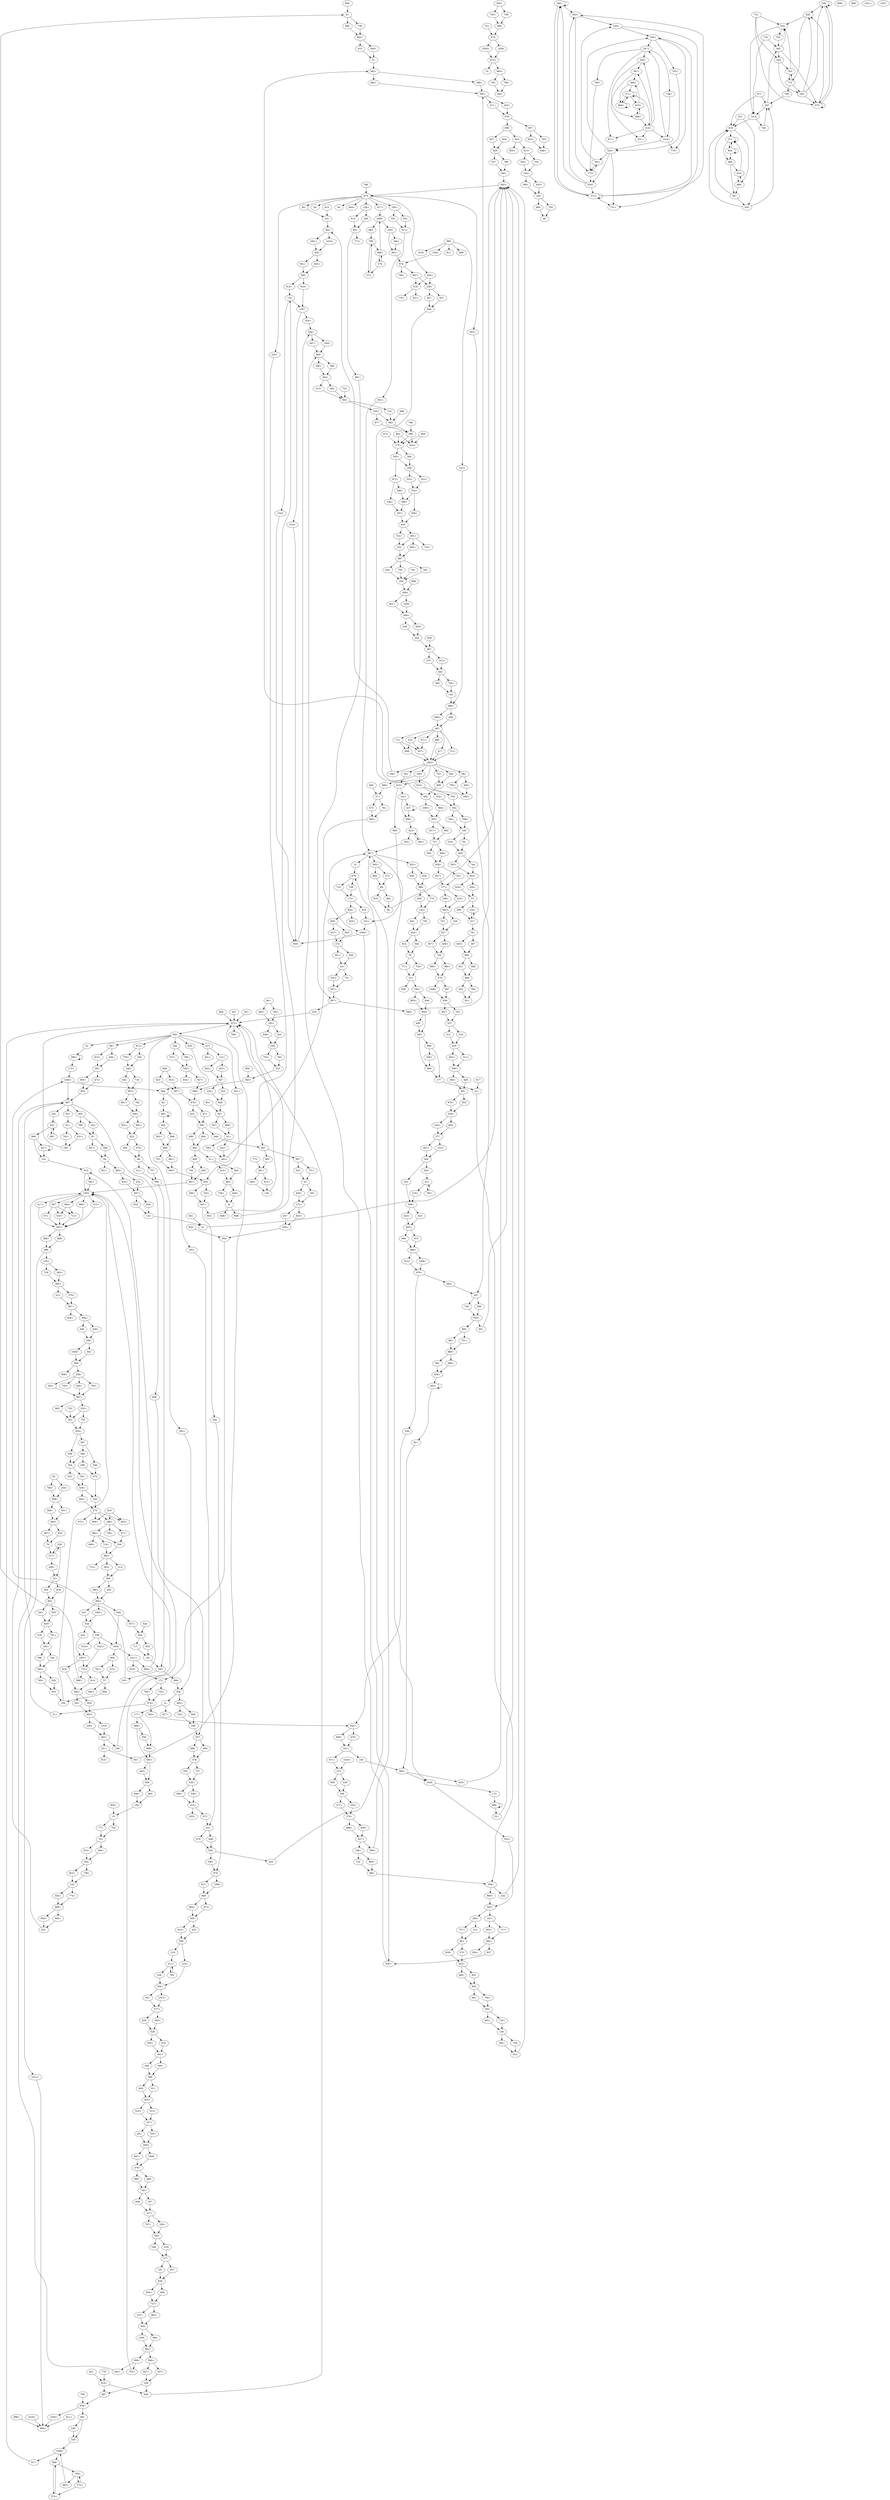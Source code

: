 digraph adj {
graph [k=96]
edge [d=-95]
"8+" [l=22569 C=814020]
"8-" [l=22569 C=814020]
"15+" [l=26505 C=943989]
"15-" [l=26505 C=943989]
"21+" [l=53007 C=1890434]
"21-" [l=53007 C=1890434]
"22+" [l=90139 C=2607704]
"22-" [l=90139 C=2607704]
"28+" [l=48884 C=1370904]
"28-" [l=48884 C=1370904]
"30+" [l=26106 C=725198]
"30-" [l=26106 C=725198]
"31+" [l=51885 C=1941957]
"31-" [l=51885 C=1941957]
"41+" [l=38166 C=1432157]
"41-" [l=38166 C=1432157]
"43+" [l=26655 C=865449]
"43-" [l=26655 C=865449]
"46+" [l=8643 C=332799]
"46-" [l=8643 C=332799]
"51+" [l=37859 C=1389430]
"51-" [l=37859 C=1389430]
"53+" [l=29534 C=1110504]
"53-" [l=29534 C=1110504]
"57+" [l=27953 C=1034613]
"57-" [l=27953 C=1034613]
"59+" [l=19050 C=719001]
"59-" [l=19050 C=719001]
"60+" [l=34471 C=1302211]
"60-" [l=34471 C=1302211]
"70+" [l=9150 C=265242]
"70-" [l=9150 C=265242]
"76+" [l=24888 C=864118]
"76-" [l=24888 C=864118]
"79+" [l=8997 C=336627]
"79-" [l=8997 C=336627]
"81+" [l=42121 C=1596143]
"81-" [l=42121 C=1596143]
"82+" [l=41532 C=1381633]
"82-" [l=41532 C=1381633]
"86+" [l=84609 C=2956635]
"86-" [l=84609 C=2956635]
"89+" [l=25733 C=814329]
"89-" [l=25733 C=814329]
"92+" [l=5515 C=191723]
"92-" [l=5515 C=191723]
"96+" [l=14818 C=444070]
"96-" [l=14818 C=444070]
"100+" [l=4909 C=178892]
"100-" [l=4909 C=178892]
"101+" [l=1276 C=47865]
"101-" [l=1276 C=47865]
"102+" [l=22200 C=797857]
"102-" [l=22200 C=797857]
"109+" [l=350 C=19165]
"109-" [l=350 C=19165]
"126+" [l=47492 C=1580702]
"126-" [l=47492 C=1580702]
"132+" [l=45658 C=1716228]
"132-" [l=45658 C=1716228]
"142+" [l=36218 C=1328996]
"142-" [l=36218 C=1328996]
"145+" [l=224 C=32396]
"145-" [l=224 C=32396]
"148+" [l=38775 C=1293221]
"148-" [l=38775 C=1293221]
"164+" [l=7402 C=267366]
"164-" [l=7402 C=267366]
"166+" [l=16079 C=492354]
"166-" [l=16079 C=492354]
"172+" [l=3548 C=229449]
"172-" [l=3548 C=229449]
"173+" [l=39254 C=1178332]
"173-" [l=39254 C=1178332]
"177+" [l=2477 C=88448]
"177-" [l=2477 C=88448]
"183+" [l=8090 C=294280]
"183-" [l=8090 C=294280]
"185+" [l=20225 C=739992]
"185-" [l=20225 C=739992]
"191+" [l=14299 C=480879]
"191-" [l=14299 C=480879]
"193+" [l=44864 C=1351665]
"193-" [l=44864 C=1351665]
"195+" [l=12728 C=457063]
"195-" [l=12728 C=457063]
"196+" [l=4302 C=156636]
"196-" [l=4302 C=156636]
"202+" [l=14202 C=515195]
"202-" [l=14202 C=515195]
"204+" [l=191 C=3092]
"204-" [l=191 C=3092]
"219+" [l=9313 C=336927]
"219-" [l=9313 C=336927]
"220+" [l=47118 C=1579878]
"220-" [l=47118 C=1579878]
"223+" [l=11473 C=367292]
"223-" [l=11473 C=367292]
"224+" [l=191 C=3970]
"224-" [l=191 C=3970]
"238+" [l=6420 C=181705]
"238-" [l=6420 C=181705]
"246+" [l=96 C=255]
"246-" [l=96 C=255]
"249+" [l=191 C=2676]
"249-" [l=191 C=2676]
"250+" [l=250 C=4123]
"250-" [l=250 C=4123]
"252+" [l=189 C=6437]
"252-" [l=189 C=6437]
"256+" [l=3347 C=115954]
"256-" [l=3347 C=115954]
"257+" [l=952 C=57990]
"257-" [l=952 C=57990]
"258+" [l=176 C=18499]
"258-" [l=176 C=18499]
"262+" [l=2547 C=73373]
"262-" [l=2547 C=73373]
"269+" [l=11183 C=397704]
"269-" [l=11183 C=397704]
"272+" [l=7012 C=224850]
"272-" [l=7012 C=224850]
"275+" [l=286 C=46417]
"275-" [l=286 C=46417]
"277+" [l=209 C=8897]
"277-" [l=209 C=8897]
"281+" [l=191 C=4612]
"281-" [l=191 C=4612]
"284+" [l=2644 C=95093]
"284-" [l=2644 C=95093]
"285+" [l=191 C=4640]
"285-" [l=191 C=4640]
"288+" [l=219 C=26354]
"288-" [l=219 C=26354]
"299+" [l=256 C=5231]
"299-" [l=256 C=5231]
"302+" [l=191 C=15404]
"302-" [l=191 C=15404]
"304+" [l=1141 C=62795]
"304-" [l=1141 C=62795]
"312+" [l=191 C=2889]
"312-" [l=191 C=2889]
"313+" [l=191 C=23078]
"313-" [l=191 C=23078]
"327+" [l=920 C=53740]
"327-" [l=920 C=53740]
"328+" [l=191 C=2473]
"328-" [l=191 C=2473]
"329+" [l=5063 C=164733]
"329-" [l=5063 C=164733]
"333+" [l=280 C=15746]
"333-" [l=280 C=15746]
"336+" [l=168 C=18447]
"336-" [l=168 C=18447]
"338+" [l=2241 C=72974]
"338-" [l=2241 C=72974]
"339+" [l=216 C=2535]
"339-" [l=216 C=2535]
"340+" [l=392 C=5524]
"340-" [l=392 C=5524]
"342+" [l=307 C=9457]
"342-" [l=307 C=9457]
"343+" [l=96 C=255]
"343-" [l=96 C=255]
"344+" [l=96 C=255]
"344-" [l=96 C=255]
"345+" [l=96 C=255]
"345-" [l=96 C=255]
"347+" [l=96 C=255]
"347-" [l=96 C=255]
"350+" [l=98 C=765]
"350-" [l=98 C=765]
"351+" [l=139 C=238]
"351-" [l=139 C=238]
"353+" [l=278 C=6239]
"353-" [l=278 C=6239]
"354+" [l=239 C=14249]
"354-" [l=239 C=14249]
"355+" [l=236 C=5628]
"355-" [l=236 C=5628]
"356+" [l=191 C=2971]
"356-" [l=191 C=2971]
"357+" [l=477 C=11357]
"357-" [l=477 C=11357]
"358+" [l=284 C=10398]
"358-" [l=284 C=10398]
"364+" [l=209 C=27495]
"364-" [l=209 C=27495]
"365+" [l=199 C=26456]
"365-" [l=199 C=26456]
"367+" [l=98 C=765]
"367-" [l=98 C=765]
"368+" [l=102 C=1697]
"368-" [l=102 C=1697]
"371+" [l=99 C=840]
"371-" [l=99 C=840]
"377+" [l=236 C=6285]
"377-" [l=236 C=6285]
"378+" [l=151 C=3663]
"378-" [l=151 C=3663]
"379+" [l=193 C=23126]
"379-" [l=193 C=23126]
"380+" [l=191 C=23392]
"380-" [l=191 C=23392]
"383+" [l=191 C=23255]
"383-" [l=191 C=23255]
"387+" [l=191 C=4262]
"387-" [l=191 C=4262]
"391+" [l=156 C=14797]
"391-" [l=156 C=14797]
"393+" [l=191 C=9307]
"393-" [l=191 C=9307]
"394+" [l=1997 C=56787]
"394-" [l=1997 C=56787]
"396+" [l=195 C=11540]
"396-" [l=195 C=11540]
"397+" [l=231 C=25288]
"397-" [l=231 C=25288]
"399+" [l=457 C=26490]
"399-" [l=457 C=26490]
"402+" [l=191 C=219]
"402-" [l=191 C=219]
"404+" [l=186 C=21280]
"404-" [l=186 C=21280]
"408+" [l=528 C=12678]
"408-" [l=528 C=12678]
"410+" [l=191 C=3203]
"410-" [l=191 C=3203]
"411+" [l=193 C=5979]
"411-" [l=193 C=5979]
"412+" [l=193 C=8526]
"412-" [l=193 C=8526]
"415+" [l=186 C=7430]
"415-" [l=186 C=7430]
"417+" [l=344 C=11052]
"417-" [l=344 C=11052]
"419+" [l=191 C=3165]
"419-" [l=191 C=3165]
"423+" [l=440 C=22687]
"423-" [l=440 C=22687]
"424+" [l=281 C=5423]
"424-" [l=281 C=5423]
"425+" [l=340 C=7771]
"425-" [l=340 C=7771]
"427+" [l=1881 C=69183]
"427-" [l=1881 C=69183]
"428+" [l=191 C=23465]
"428-" [l=191 C=23465]
"431+" [l=193 C=6292]
"431-" [l=193 C=6292]
"432+" [l=191 C=3001]
"432-" [l=191 C=3001]
"433+" [l=191 C=3432]
"433-" [l=191 C=3432]
"435+" [l=176 C=5805]
"435-" [l=176 C=5805]
"436+" [l=131 C=3670]
"436-" [l=131 C=3670]
"444+" [l=202 C=12619]
"444-" [l=202 C=12619]
"445+" [l=1106 C=33281]
"445-" [l=1106 C=33281]
"446+" [l=140 C=11374]
"446-" [l=140 C=11374]
"447+" [l=191 C=14976]
"447-" [l=191 C=14976]
"449+" [l=246 C=3969]
"449-" [l=246 C=3969]
"450+" [l=191 C=2998]
"450-" [l=191 C=2998]
"454+" [l=191 C=3668]
"454-" [l=191 C=3668]
"455+" [l=320 C=18049]
"455-" [l=320 C=18049]
"456+" [l=191 C=3013]
"456-" [l=191 C=3013]
"457+" [l=191 C=3078]
"457-" [l=191 C=3078]
"458+" [l=191 C=5025]
"458-" [l=191 C=5025]
"460+" [l=191 C=2873]
"460-" [l=191 C=2873]
"462+" [l=242 C=10589]
"462-" [l=242 C=10589]
"463+" [l=553 C=16428]
"463-" [l=553 C=16428]
"469+" [l=191 C=3126]
"469-" [l=191 C=3126]
"470+" [l=191 C=2768]
"470-" [l=191 C=2768]
"471+" [l=440 C=11179]
"471-" [l=440 C=11179]
"472+" [l=191 C=2719]
"472-" [l=191 C=2719]
"473+" [l=191 C=3154]
"473-" [l=191 C=3154]
"479+" [l=152 C=4306]
"479-" [l=152 C=4306]
"483+" [l=203 C=6124]
"483-" [l=203 C=6124]
"488+" [l=193 C=22487]
"488-" [l=193 C=22487]
"491+" [l=152 C=2571]
"491-" [l=152 C=2571]
"492+" [l=279 C=12367]
"492-" [l=279 C=12367]
"493+" [l=261 C=5339]
"493-" [l=261 C=5339]
"494+" [l=191 C=2705]
"494-" [l=191 C=2705]
"496+" [l=181 C=6582]
"496-" [l=181 C=6582]
"498+" [l=191 C=3633]
"498-" [l=191 C=3633]
"500+" [l=266 C=16657]
"500-" [l=266 C=16657]
"501+" [l=191 C=3999]
"501-" [l=191 C=3999]
"502+" [l=191 C=3050]
"502-" [l=191 C=3050]
"505+" [l=191 C=2088]
"505-" [l=191 C=2088]
"506+" [l=520 C=31695]
"506-" [l=520 C=31695]
"507+" [l=176 C=5880]
"507-" [l=176 C=5880]
"508+" [l=342 C=19893]
"508-" [l=342 C=19893]
"510+" [l=314 C=6679]
"510-" [l=314 C=6679]
"512+" [l=314 C=6179]
"512-" [l=314 C=6179]
"513+" [l=326 C=16359]
"513-" [l=326 C=16359]
"516+" [l=164 C=4140]
"516-" [l=164 C=4140]
"517+" [l=155 C=3597]
"517-" [l=155 C=3597]
"518+" [l=191 C=3091]
"518-" [l=191 C=3091]
"524+" [l=96 C=155]
"524-" [l=96 C=155]
"526+" [l=96 C=173]
"526-" [l=96 C=173]
"528+" [l=146 C=3256]
"528-" [l=146 C=3256]
"529+" [l=239 C=4647]
"529-" [l=239 C=4647]
"533+" [l=191 C=2404]
"533-" [l=191 C=2404]
"537+" [l=191 C=3007]
"537-" [l=191 C=3007]
"538+" [l=145 C=4654]
"538-" [l=145 C=4654]
"539+" [l=297 C=6900]
"539-" [l=297 C=6900]
"543+" [l=308 C=17439]
"543-" [l=308 C=17439]
"544+" [l=152 C=9434]
"544-" [l=152 C=9434]
"545+" [l=134 C=7956]
"545-" [l=134 C=7956]
"546+" [l=281 C=14872]
"546-" [l=281 C=14872]
"548+" [l=191 C=2579]
"548-" [l=191 C=2579]
"551+" [l=191 C=3144]
"551-" [l=191 C=3144]
"553+" [l=191 C=2764]
"553-" [l=191 C=2764]
"556+" [l=246 C=4919]
"556-" [l=246 C=4919]
"559+" [l=161 C=10417]
"559-" [l=161 C=10417]
"560+" [l=195 C=3450]
"560-" [l=195 C=3450]
"564+" [l=191 C=3055]
"564-" [l=191 C=3055]
"569+" [l=191 C=2946]
"569-" [l=191 C=2946]
"570+" [l=191 C=2531]
"570-" [l=191 C=2531]
"572+" [l=260 C=2690]
"572-" [l=260 C=2690]
"574+" [l=260 C=2097]
"574-" [l=260 C=2097]
"575+" [l=189 C=4005]
"575-" [l=189 C=4005]
"577+" [l=171 C=5016]
"577-" [l=171 C=5016]
"580+" [l=158 C=4970]
"580-" [l=158 C=4970]
"582+" [l=191 C=4359]
"582-" [l=191 C=4359]
"589+" [l=191 C=462]
"589-" [l=191 C=462]
"590+" [l=297 C=6852]
"590-" [l=297 C=6852]
"591+" [l=191 C=2081]
"591-" [l=191 C=2081]
"596+" [l=222 C=3569]
"596-" [l=222 C=3569]
"597+" [l=152 C=3089]
"597-" [l=152 C=3089]
"598+" [l=191 C=3258]
"598-" [l=191 C=3258]
"601+" [l=192 C=4085]
"601-" [l=192 C=4085]
"603+" [l=191 C=4196]
"603-" [l=191 C=4196]
"604+" [l=239 C=4307]
"604-" [l=239 C=4307]
"605+" [l=144 C=3897]
"605-" [l=144 C=3897]
"606+" [l=191 C=3681]
"606-" [l=191 C=3681]
"607+" [l=137 C=2319]
"607-" [l=137 C=2319]
"610+" [l=340 C=7547]
"610-" [l=340 C=7547]
"611+" [l=261 C=5395]
"611-" [l=261 C=5395]
"613+" [l=191 C=495]
"613-" [l=191 C=495]
"615+" [l=143 C=3873]
"615-" [l=143 C=3873]
"616+" [l=98 C=436]
"616-" [l=98 C=436]
"622+" [l=131 C=3286]
"622-" [l=131 C=3286]
"627+" [l=165 C=3054]
"627-" [l=165 C=3054]
"628+" [l=215 C=6873]
"628-" [l=215 C=6873]
"637+" [l=191 C=2619]
"637-" [l=191 C=2619]
"642+" [l=191 C=3356]
"642-" [l=191 C=3356]
"645+" [l=291 C=11739]
"645-" [l=291 C=11739]
"646+" [l=191 C=1958]
"646-" [l=191 C=1958]
"648+" [l=191 C=3353]
"648-" [l=191 C=3353]
"653+" [l=191 C=3393]
"653-" [l=191 C=3393]
"654+" [l=191 C=3109]
"654-" [l=191 C=3109]
"655+" [l=159 C=4443]
"655-" [l=159 C=4443]
"657+" [l=191 C=3499]
"657-" [l=191 C=3499]
"660+" [l=191 C=467]
"660-" [l=191 C=467]
"663+" [l=202 C=6893]
"663-" [l=202 C=6893]
"664+" [l=191 C=3214]
"664-" [l=191 C=3214]
"665+" [l=191 C=4405]
"665-" [l=191 C=4405]
"667+" [l=128 C=7111]
"667-" [l=128 C=7111]
"668+" [l=191 C=314]
"668-" [l=191 C=314]
"669+" [l=176 C=667]
"669-" [l=176 C=667]
"671+" [l=190 C=4564]
"671-" [l=190 C=4564]
"672+" [l=117 C=88]
"672-" [l=117 C=88]
"675+" [l=146 C=3514]
"675-" [l=146 C=3514]
"677+" [l=134 C=252]
"677-" [l=134 C=252]
"679+" [l=163 C=3878]
"679-" [l=163 C=3878]
"680+" [l=246 C=5458]
"680-" [l=246 C=5458]
"681+" [l=191 C=437]
"681-" [l=191 C=437]
"683+" [l=189 C=1444]
"683-" [l=189 C=1444]
"684+" [l=191 C=2925]
"684-" [l=191 C=2925]
"686+" [l=175 C=304]
"686-" [l=175 C=304]
"688+" [l=193 C=3263]
"688-" [l=193 C=3263]
"689+" [l=125 C=143]
"689-" [l=125 C=143]
"691+" [l=191 C=2675]
"691-" [l=191 C=2675]
"693+" [l=98 C=110]
"693-" [l=98 C=110]
"696+" [l=212 C=8327]
"696-" [l=212 C=8327]
"701+" [l=191 C=2068]
"701-" [l=191 C=2068]
"702+" [l=191 C=2958]
"702-" [l=191 C=2958]
"703+" [l=191 C=2487]
"703-" [l=191 C=2487]
"705+" [l=191 C=2642]
"705-" [l=191 C=2642]
"706+" [l=191 C=4971]
"706-" [l=191 C=4971]
"708+" [l=133 C=98]
"708-" [l=133 C=98]
"709+" [l=162 C=370]
"709-" [l=162 C=370]
"710+" [l=97 C=111]
"710-" [l=97 C=111]
"712+" [l=176 C=3706]
"712-" [l=176 C=3706]
"716+" [l=191 C=545]
"716-" [l=191 C=545]
"717+" [l=191 C=506]
"717-" [l=191 C=506]
"718+" [l=191 C=3331]
"718-" [l=191 C=3331]
"720+" [l=191 C=2829]
"720-" [l=191 C=2829]
"723+" [l=124 C=74]
"723-" [l=124 C=74]
"724+" [l=191 C=2926]
"724-" [l=191 C=2926]
"727+" [l=196 C=6759]
"727-" [l=196 C=6759]
"728+" [l=132 C=2029]
"728-" [l=132 C=2029]
"729+" [l=191 C=3681]
"729-" [l=191 C=3681]
"730+" [l=191 C=2330]
"730-" [l=191 C=2330]
"731+" [l=142 C=3016]
"731-" [l=142 C=3016]
"732+" [l=303 C=5979]
"732-" [l=303 C=5979]
"733+" [l=191 C=3369]
"733-" [l=191 C=3369]
"735+" [l=102 C=15]
"735-" [l=102 C=15]
"736+" [l=191 C=2576]
"736-" [l=191 C=2576]
"739+" [l=191 C=2601]
"739-" [l=191 C=2601]
"740+" [l=222 C=4406]
"740-" [l=222 C=4406]
"744+" [l=191 C=962]
"744-" [l=191 C=962]
"745+" [l=128 C=102]
"745-" [l=128 C=102]
"746+" [l=191 C=430]
"746-" [l=191 C=430]
"747+" [l=191 C=2931]
"747-" [l=191 C=2931]
"748+" [l=182 C=390]
"748-" [l=182 C=390]
"750+" [l=191 C=288]
"750-" [l=191 C=288]
"751+" [l=191 C=445]
"751-" [l=191 C=445]
"753+" [l=191 C=365]
"753-" [l=191 C=365]
"754+" [l=191 C=316]
"754-" [l=191 C=316]
"755+" [l=188 C=576]
"755-" [l=188 C=576]
"756+" [l=191 C=245]
"756-" [l=191 C=245]
"757+" [l=191 C=322]
"757-" [l=191 C=322]
"758+" [l=191 C=475]
"758-" [l=191 C=475]
"759+" [l=191 C=372]
"759-" [l=191 C=372]
"760+" [l=191 C=639]
"760-" [l=191 C=639]
"763+" [l=96 C=3]
"763-" [l=96 C=3]
"765+" [l=183 C=1663]
"765-" [l=183 C=1663]
"768+" [l=114 C=51]
"768-" [l=114 C=51]
"769+" [l=103 C=252]
"769-" [l=103 C=252]
"770+" [l=157 C=173]
"770-" [l=157 C=173]
"771+" [l=191 C=2622]
"771-" [l=191 C=2622]
"772+" [l=150 C=173]
"772-" [l=150 C=173]
"773+" [l=187 C=440]
"773-" [l=187 C=440]
"774+" [l=191 C=308]
"774-" [l=191 C=308]
"779+" [l=155 C=340]
"779-" [l=155 C=340]
"781+" [l=191 C=463]
"781-" [l=191 C=463]
"782+" [l=191 C=442]
"782-" [l=191 C=442]
"783+" [l=191 C=300]
"783-" [l=191 C=300]
"784+" [l=191 C=279]
"784-" [l=191 C=279]
"786+" [l=191 C=315]
"786-" [l=191 C=315]
"791+" [l=191 C=249]
"791-" [l=191 C=249]
"793+" [l=191 C=316]
"793-" [l=191 C=316]
"798+" [l=191 C=496]
"798-" [l=191 C=496]
"799+" [l=110 C=34]
"799-" [l=110 C=34]
"800+" [l=191 C=320]
"800-" [l=191 C=320]
"802+" [l=128 C=103]
"802-" [l=128 C=103]
"803+" [l=191 C=547]
"803-" [l=191 C=547]
"804+" [l=113 C=40]
"804-" [l=113 C=40]
"806+" [l=104 C=248]
"806-" [l=104 C=248]
"808+" [l=120 C=90]
"808-" [l=120 C=90]
"809+" [l=119 C=78]
"809-" [l=119 C=78]
"810+" [l=191 C=290]
"810-" [l=191 C=290]
"811+" [l=111 C=364]
"811-" [l=111 C=364]
"814+" [l=191 C=255]
"814-" [l=191 C=255]
"815+" [l=122 C=64]
"815-" [l=122 C=64]
"816+" [l=106 C=34]
"816-" [l=106 C=34]
"817+" [l=123 C=70]
"817-" [l=123 C=70]
"818+" [l=191 C=269]
"818-" [l=191 C=269]
"819+" [l=111 C=38]
"819-" [l=111 C=38]
"820+" [l=103 C=18]
"820-" [l=103 C=18]
"822+" [l=191 C=230]
"822-" [l=191 C=230]
"823+" [l=191 C=323]
"823-" [l=191 C=323]
"824+" [l=140 C=119]
"824-" [l=140 C=119]
"825+" [l=191 C=303]
"825-" [l=191 C=303]
"826+" [l=118 C=57]
"826-" [l=118 C=57]
"827+" [l=191 C=375]
"827-" [l=191 C=375]
"830+" [l=191 C=300]
"830-" [l=191 C=300]
"831+" [l=191 C=291]
"831-" [l=191 C=291]
"832+" [l=191 C=700]
"832-" [l=191 C=700]
"833+" [l=191 C=1277]
"833-" [l=191 C=1277]
"834+" [l=131 C=142]
"834-" [l=131 C=142]
"835+" [l=191 C=299]
"835-" [l=191 C=299]
"836+" [l=163 C=248]
"836-" [l=163 C=248]
"838+" [l=191 C=532]
"838-" [l=191 C=532]
"839+" [l=191 C=436]
"839-" [l=191 C=436]
"840+" [l=191 C=295]
"840-" [l=191 C=295]
"841+" [l=155 C=409]
"841-" [l=155 C=409]
"843+" [l=191 C=358]
"843-" [l=191 C=358]
"844+" [l=117 C=53]
"844-" [l=117 C=53]
"845+" [l=126 C=65]
"845-" [l=126 C=65]
"846+" [l=191 C=270]
"846-" [l=191 C=270]
"847+" [l=191 C=425]
"847-" [l=191 C=425]
"848+" [l=196 C=376]
"848-" [l=196 C=376]
"849+" [l=191 C=472]
"849-" [l=191 C=472]
"850+" [l=147 C=178]
"850-" [l=147 C=178]
"851+" [l=128 C=135]
"851-" [l=128 C=135]
"887+" [l=209376 C=5742170]
"887-" [l=209376 C=5742170]
"888+" [l=21865 C=678735]
"888-" [l=21865 C=678735]
"889+" [l=55828 C=2045920]
"889-" [l=55828 C=2045920]
"890+" [l=90544 C=3370799]
"890-" [l=90544 C=3370799]
"891+" [l=20063 C=649116]
"891-" [l=20063 C=649116]
"892+" [l=21268 C=616206]
"892-" [l=21268 C=616206]
"893+" [l=86361 C=3144777]
"893-" [l=86361 C=3144777]
"894+" [l=105784 C=3978132]
"894-" [l=105784 C=3978132]
"895+" [l=76923 C=2931114]
"895-" [l=76923 C=2931114]
"896+" [l=85836 C=3197984]
"896-" [l=85836 C=3197984]
"897+" [l=523 C=106873]
"897-" [l=523 C=106873]
"898+" [l=75740 C=2709329]
"898-" [l=75740 C=2709329]
"899+" [l=120053 C=3344930]
"899-" [l=120053 C=3344930]
"900+" [l=72130 C=2698563]
"900-" [l=72130 C=2698563]
"901+" [l=79018 C=2586060]
"901-" [l=79018 C=2586060]
"902+" [l=34991 C=1115651]
"902-" [l=34991 C=1115651]
"903+" [l=80339 C=2987162]
"903-" [l=80339 C=2987162]
"904+" [l=62788 C=2260030]
"904-" [l=62788 C=2260030]
"905+" [l=34308 C=1125653]
"905-" [l=34308 C=1125653]
"906+" [l=17453 C=653815]
"906-" [l=17453 C=653815]
"907+" [l=41851 C=1376831]
"907-" [l=41851 C=1376831]
"908+" [l=21184 C=735067]
"908-" [l=21184 C=735067]
"909+" [l=3227 C=102880]
"909-" [l=3227 C=102880]
"910+" [l=17655 C=669604]
"910-" [l=17655 C=669604]
"911+" [l=52012 C=1889893]
"911-" [l=52012 C=1889893]
"912+" [l=72439 C=2397069]
"912-" [l=72439 C=2397069]
"913+" [l=77576 C=2875166]
"913-" [l=77576 C=2875166]
"914+" [l=32781 C=1227352]
"914-" [l=32781 C=1227352]
"915+" [l=423 C=11706]
"915-" [l=423 C=11706]
"916+" [l=81373 C=3058103]
"916-" [l=81373 C=3058103]
"917+" [l=61723 C=1713480]
"917-" [l=61723 C=1713480]
"918+" [l=36009 C=960657]
"918-" [l=36009 C=960657]
"919+" [l=26188 C=999214]
"919-" [l=26188 C=999214]
"920+" [l=4215 C=127437]
"920-" [l=4215 C=127437]
"921+" [l=54482 C=1458802]
"921-" [l=54482 C=1458802]
"922+" [l=31494 C=1174846]
"922-" [l=31494 C=1174846]
"923+" [l=46701 C=1621076]
"923-" [l=46701 C=1621076]
"924+" [l=93335 C=3366988]
"924-" [l=93335 C=3366988]
"925+" [l=19450 C=716592]
"925-" [l=19450 C=716592]
"926+" [l=22845 C=676824]
"926-" [l=22845 C=676824]
"927+" [l=31616 C=1201541]
"927-" [l=31616 C=1201541]
"928+" [l=76659 C=2519357]
"928-" [l=76659 C=2519357]
"929+" [l=29309 C=1084256]
"929-" [l=29309 C=1084256]
"930+" [l=104259 C=3252817]
"930-" [l=104259 C=3252817]
"931+" [l=75314 C=2810648]
"931-" [l=75314 C=2810648]
"933+" [l=58615 C=2340307]
"933-" [l=58615 C=2340307]
"934+" [l=426 C=81643]
"934-" [l=426 C=81643]
"935+" [l=9439 C=314995]
"935-" [l=9439 C=314995]
"936+" [l=333 C=15900]
"936-" [l=333 C=15900]
"937+" [l=29707 C=1011045]
"937-" [l=29707 C=1011045]
"938+" [l=66459 C=2255196]
"938-" [l=66459 C=2255196]
"939+" [l=513 C=27762]
"939-" [l=513 C=27762]
"940+" [l=9999 C=349420]
"940-" [l=9999 C=349420]
"941+" [l=22324 C=645723]
"941-" [l=22324 C=645723]
"942+" [l=30966 C=1144452]
"942-" [l=30966 C=1144452]
"943+" [l=50197 C=1887848]
"943-" [l=50197 C=1887848]
"944+" [l=31934 C=1122291]
"944-" [l=31934 C=1122291]
"945+" [l=356 C=63150]
"945-" [l=356 C=63150]
"946+" [l=11537 C=363442]
"946-" [l=11537 C=363442]
"947+" [l=102482 C=3822317]
"947-" [l=102482 C=3822317]
"948+" [l=31981 C=1014009]
"948-" [l=31981 C=1014009]
"949+" [l=45119 C=1379163]
"949-" [l=45119 C=1379163]
"950+" [l=1975 C=127994]
"950-" [l=1975 C=127994]
"951+" [l=332 C=7987]
"951-" [l=332 C=7987]
"952+" [l=82230 C=2392414]
"952-" [l=82230 C=2392414]
"953+" [l=39614 C=1326305]
"953-" [l=39614 C=1326305]
"954+" [l=51601 C=1632412]
"954-" [l=51601 C=1632412]
"955+" [l=4786 C=170612]
"955-" [l=4786 C=170612]
"956+" [l=274 C=44054]
"956-" [l=274 C=44054]
"957+" [l=16843 C=554856]
"957-" [l=16843 C=554856]
"958+" [l=48657 C=1526556]
"958-" [l=48657 C=1526556]
"959+" [l=36493 C=1390837]
"959-" [l=36493 C=1390837]
"960+" [l=87501 C=2630479]
"960-" [l=87501 C=2630479]
"961+" [l=8759 C=330646]
"961-" [l=8759 C=330646]
"962+" [l=883 C=62946]
"962-" [l=883 C=62946]
"963+" [l=471 C=93290]
"963-" [l=471 C=93290]
"964+" [l=7657 C=247441]
"964-" [l=7657 C=247441]
"965+" [l=15780 C=595459]
"965-" [l=15780 C=595459]
"966+" [l=1845 C=116142]
"966-" [l=1845 C=116142]
"967+" [l=383 C=71226]
"967-" [l=383 C=71226]
"968+" [l=218 C=4437]
"968-" [l=218 C=4437]
"969+" [l=3053 C=101752]
"969-" [l=3053 C=101752]
"970+" [l=4863 C=145925]
"970-" [l=4863 C=145925]
"971+" [l=2973 C=93593]
"971-" [l=2973 C=93593]
"972+" [l=287 C=29551]
"972-" [l=287 C=29551]
"973+" [l=6282 C=233328]
"973-" [l=6282 C=233328]
"974+" [l=66736 C=1841448]
"974-" [l=66736 C=1841448]
"975+" [l=389 C=70652]
"975-" [l=389 C=70652]
"976+" [l=1523 C=157211]
"976-" [l=1523 C=157211]
"977+" [l=325 C=11529]
"977-" [l=325 C=11529]
"979+" [l=2593 C=185689]
"979-" [l=2593 C=185689]
"980+" [l=1277 C=37469]
"980-" [l=1277 C=37469]
"981+" [l=1264 C=46308]
"981-" [l=1264 C=46308]
"982+" [l=549 C=15756]
"982-" [l=549 C=15756]
"983+" [l=273 C=40595]
"983-" [l=273 C=40595]
"984+" [l=424 C=12294]
"984-" [l=424 C=12294]
"985+" [l=1374 C=45594]
"985-" [l=1374 C=45594]
"986+" [l=255 C=39714]
"986-" [l=255 C=39714]
"987+" [l=177 C=11391]
"987-" [l=177 C=11391]
"989+" [l=970 C=27596]
"989-" [l=970 C=27596]
"990+" [l=436 C=19689]
"990-" [l=436 C=19689]
"991+" [l=2421 C=68383]
"991-" [l=2421 C=68383]
"993+" [l=156 C=14586]
"993-" [l=156 C=14586]
"994+" [l=173 C=7638]
"994-" [l=173 C=7638]
"995+" [l=192 C=19619]
"995-" [l=192 C=19619]
"996+" [l=214 C=4093]
"996-" [l=214 C=4093]
"997+" [l=307 C=7461]
"997-" [l=307 C=7461]
"998+" [l=152 C=762]
"998-" [l=152 C=762]
"999+" [l=125 C=7164]
"999-" [l=125 C=7164]
"1000+" [l=192 C=22608]
"1000-" [l=192 C=22608]
"1001+" [l=632 C=22022]
"1001-" [l=632 C=22022]
"1002+" [l=191 C=5213]
"1002-" [l=191 C=5213]
"1003+" [l=131 C=8342]
"1003-" [l=131 C=8342]
"1004+" [l=157 C=6165]
"1004-" [l=157 C=6165]
"1005+" [l=424 C=10571]
"1005-" [l=424 C=10571]
"1006+" [l=423 C=8505]
"1006-" [l=423 C=8505]
"1007+" [l=131 C=3962]
"1007-" [l=131 C=3962]
"1008+" [l=307 C=7099]
"1008-" [l=307 C=7099]
"1009+" [l=140 C=2260]
"1009-" [l=140 C=2260]
"1010+" [l=217 C=4814]
"1010-" [l=217 C=4814]
"1011+" [l=206 C=4867]
"1011-" [l=206 C=4867]
"1012+" [l=188 C=676]
"1012-" [l=188 C=676]
"1013+" [l=332 C=6382]
"1013-" [l=332 C=6382]
"1014+" [l=98 C=430]
"1014-" [l=98 C=430]
"1016+" [l=632 C=19595]
"1016-" [l=632 C=19595]
"1017+" [l=591 C=16608]
"1017-" [l=591 C=16608]
"1018+" [l=113 C=800]
"1018-" [l=113 C=800]
"1020+" [l=189 C=821]
"1020-" [l=189 C=821]
"1021+" [l=126 C=7242]
"1021-" [l=126 C=7242]
"1022+" [l=212 C=6625]
"1022-" [l=212 C=6625]
"1025+" [l=16766 C=514697]
"1025-" [l=16766 C=514697]
"1026+" [l=113 C=2491]
"1026-" [l=113 C=2491]
"1028+" [l=1941 C=59041]
"1028-" [l=1941 C=59041]
"8+" -> "736-"
"8+" -> "846-"
"8-" -> "848+"
"8-" -> "898-"
"15+" -> "195+"
"15+" -> "836-"
"15-" -> "754-"
"15-" -> "771-"
"21+" -> "358+"
"21-" -> "177+"
"21-" -> "817+"
"22+" -> "945+" [d=-92]
"22-" -> "990+"
"28+" -> "975+" [d=-30]
"30+" -> "975+" [d=-30]
"31+" -> "987-" [d=-76]
"31-" -> "979-"
"41+" -> "132+"
"41+" -> "841+"
"41-" -> "945+" [d=-91]
"43+" -> "533+"
"43+" -> "751-"
"43-" -> "591-"
"43-" -> "838+"
"46+" -> "460+"
"46+" -> "793+"
"51+" -> "410+"
"51+" -> "840-"
"51-" -> "962+"
"53+" -> "454-"
"53+" -> "818-"
"53-" -> "299-"
"53-" -> "250+" [d=-89]
"57+" -> "473-"
"57+" -> "781-"
"57-" -> "845+"
"57-" -> "894-"
"59+" -> "569+"
"59+" -> "847-"
"59-" -> "851+"
"59-" -> "895+"
"60+" -> "975+" [d=-31]
"60-" -> "101-"
"70+" -> "675-"
"76+" -> "564+"
"76+" -> "814+"
"76-" -> "754+"
"76-" -> "771+"
"79+" -> "387-"
"79+" -> "835+"
"79-" -> "517+"
"81+" -> "432+"
"81+" -> "798+"
"81-" -> "569-"
"81-" -> "847+"
"82+" -> "994+"
"82-" -> "483-"
"86+" -> "570-"
"86+" -> "839+"
"86-" -> "312+"
"86-" -> "757-"
"89+" -> "472+"
"89+" -> "800+"
"89-" -> "494-"
"89-" -> "810-"
"92-" -> "204+"
"92-" -> "784+"
"96+" -> "494+"
"96+" -> "810+"
"96-" -> "945+" [d=-89]
"100+" -> "598-"
"100+" -> "746-"
"100-" -> "518+"
"100-" -> "791-"
"101+" -> "60+"
"101+" -> "815+"
"101-" -> "462-"
"102+" -> "427-"
"102+" -> "906+"
"102-" -> "615-"
"109+" -> "894+"
"109+" -> "910+"
"109-" -> "1003-" [d=-89]
"126+" -> "249-"
"126+" -> "613-"
"126-" -> "975+" [d=-31]
"132+" -> "654+"
"132+" -> "833+"
"132-" -> "41-"
"142+" -> "739-"
"142+" -> "822-"
"142-" -> "450+"
"142-" -> "774+"
"145+" -> "383+"
"145+" -> "729-"
"145-" -> "986+"
"148+" -> "402-"
"148+" -> "718-"
"148-" -> "356+"
"148-" -> "759-"
"164+" -> "433+"
"164+" -> "849-"
"164-" -> "705+"
"164-" -> "783-"
"166+" -> "660+"
"166+" -> "724-"
"166-" -> "627-"
"172+" -> "916-"
"172+" -> "954+"
"172-" -> "706+"
"172-" -> "733+"
"173+" -> "1026+"
"173-" -> "990-"
"177+" -> "968+"
"177+" -> "996+" [d=-91]
"177-" -> "21+"
"183+" -> "433-"
"183+" -> "849+"
"183-" -> "460-"
"183-" -> "793-"
"185+" -> "702-"
"185+" -> "831-"
"185-" -> "975+" [d=-30]
"191+" -> "653+"
"191+" -> "717+"
"191-" -> "543-"
"193+" -> "431-"
"193-" -> "994+"
"195+" -> "646-"
"195+" -> "803+"
"195-" -> "15-"
"196+" -> "462-"
"196-" -> "1003-" [d=-87]
"202+" -> "987+" [d=-93]
"202-" -> "622-"
"204+" -> "896+"
"204-" -> "92+"
"219+" -> "506+"
"219-" -> "411+"
"220+" -> "607-"
"220-" -> "975+" [d=-30]
"223+" -> "304+"
"223-" -> "506+"
"224+" -> "895-"
"224-" -> "947+"
"238+" -> "457-"
"238+" -> "827-"
"238-" -> "887-"
"238-" -> "926-"
"246+" -> "246+"
"246+" -> "343+"
"246+" -> "575+"
"246-" -> "246-"
"246-" -> "526-"
"246-" -> "575-" [d=-93]
"249+" -> "126-"
"249-" -> "901-"
"250+" -> "517-"
"250-" -> "53+" [d=-89]
"250-" -> "517+" [d=-78]
"252+" -> "732-"
"252+" -> "391-" [d=-49]
"252-" -> "897-"
"256+" -> "945+"
"256-" -> "537+"
"256-" -> "786+"
"257+" -> "281-"
"257+" -> "703+"
"257-" -> "510-"
"257-" -> "512-"
"258+" -> "745+"
"258+" -> "444+" [d=-36]
"258+" -> "302+" [d=-18]
"258+" -> "750+" [d=-18]
"258-" -> "956+"
"262+" -> "358-"
"262-" -> "945+" [d=-91]
"269+" -> "312-"
"269+" -> "757+"
"269-" -> "543-"
"272+" -> "637-"
"272+" -> "843+"
"272-" -> "591+"
"272-" -> "838-"
"275+" -> "545+"
"275+" -> "560-"
"275-" -> "672+"
"275-" -> "288+" [d=-93]
"275-" -> "802+" [d=-93]
"275-" -> "809+" [d=-93]
"277+" -> "419+"
"277+" -> "548+"
"277-" -> "657-"
"277-" -> "720-"
"281+" -> "257-"
"281-" -> "939+"
"284+" -> "597-"
"284-" -> "679-"
"285+" -> "364+"
"285-" -> "993+"
"288+" -> "977+"
"288+" -> "708+" [d=-66]
"288+" -> "983+" [d=-66]
"288-" -> "816+"
"288-" -> "275+" [d=-93]
"299+" -> "53+"
"299-" -> "517-"
"302+" -> "897+" [d=-18]
"302-" -> "258-" [d=-18]
"304+" -> "951-"
"304+" -> "1013+"
"304-" -> "223-"
"304-" -> "329+"
"312+" -> "269-"
"312-" -> "86+"
"313+" -> "963-" [d=-94]
"313-" -> "364-"
"327+" -> "328+"
"327+" -> "747+"
"327-" -> "357+"
"327-" -> "408+"
"328+" -> "663-"
"328-" -> "327-"
"329+" -> "411-"
"329-" -> "304+"
"333+" -> "354+"
"333-" -> "436+"
"336+" -> "977-"
"336+" -> "983-" [d=-72]
"336-" -> "963+"
"338+" -> "679-"
"338-" -> "645+"
"339+" -> "340+"
"339+" -> "991+" [d=-87]
"339-" -> "1009+"
"340+" -> "991+"
"340-" -> "339-"
"342+" -> "1003-" [d=-93]
"342-" -> "615+"
"343+" -> "344+"
"343+" -> "772+" [d=-55]
"343-" -> "246-"
"343-" -> "526-"
"343-" -> "575-" [d=-93]
"344+" -> "345+"
"344+" -> "731+"
"344-" -> "343-"
"344-" -> "763-"
"345+" -> "755+"
"345+" -> "347+" [d=-92]
"345+" -> "779+" [d=-92]
"345-" -> "344-"
"345-" -> "575-" [d=-93]
"345-" -> "524-" [d=-93]
"347+" -> "709+"
"347+" -> "748+" [d=-93]
"347+" -> "350+" [d=-92]
"347+" -> "677+" [d=-92]
"347-" -> "345-" [d=-92]
"347-" -> "1014-" [d=-89]
"350+" -> "351+"
"350+" -> "367+"
"350-" -> "347-" [d=-92]
"350-" -> "616-" [d=-82]
"351-" -> "350-"
"351-" -> "616-" [d=-82]
"353+" -> "354+"
"353-" -> "436+"
"354+" -> "508+"
"354+" -> "396+" [d=-82]
"354-" -> "333-"
"354-" -> "353-"
"355+" -> "378+"
"355-" -> "538+"
"356+" -> "912-"
"356-" -> "148+"
"357+" -> "728-"
"357-" -> "327+"
"358+" -> "262-"
"358+" -> "969+"
"358-" -> "21-"
"358-" -> "892+"
"364+" -> "313+"
"364+" -> "393-"
"364-" -> "285-"
"364-" -> "380+"
"365+" -> "379+"
"365+" -> "412-"
"365-" -> "383-"
"365-" -> "729+"
"367+" -> "368+"
"367+" -> "686+"
"367-" -> "350-"
"367-" -> "616-" [d=-82]
"368+" -> "371+" [d=-91]
"368+" -> "804+" [d=-17]
"368-" -> "367-"
"368-" -> "819-"
"371+" -> "804+" [d=-17]
"371+" -> "371+" [d=-30]
"371+" -> "616+" [d=-46]
"371+" -> "819+" [d=-46]
"371-" -> "368-" [d=-91]
"371-" -> "804-" [d=-91]
"371-" -> "371-" [d=-30]
"377+" -> "378+"
"377-" -> "538+"
"378+" -> "888+"
"378+" -> "909+"
"378-" -> "355-"
"378-" -> "377-"
"379+" -> "967+"
"379-" -> "365-"
"380+" -> "993+"
"380-" -> "364+"
"383+" -> "365+"
"383-" -> "145-"
"387+" -> "79-"
"387-" -> "900-"
"391+" -> "735+"
"391+" -> "995+" [d=-52]
"391+" -> "252-" [d=-49]
"391-" -> "934+"
"393+" -> "364-"
"393-" -> "963-" [d=-94]
"394+" -> "491-"
"394-" -> "399-"
"396+" -> "397+"
"396-" -> "496-"
"396-" -> "354-" [d=-82]
"397+" -> "934-"
"397-" -> "396-"
"397-" -> "546-"
"399+" -> "394+"
"399+" -> "445-"
"399-" -> "493-"
"399-" -> "611-"
"402+" -> "148-"
"402-" -> "953+"
"404+" -> "428+"
"404+" -> "458-"
"404-" -> "967-"
"408+" -> "728-"
"408-" -> "327+"
"410+" -> "893-"
"410-" -> "51-"
"411+" -> "329-"
"411+" -> "765-"
"411-" -> "219+"
"411-" -> "765+"
"412+" -> "365-"
"412-" -> "967+"
"415+" -> "971-"
"415+" -> "1025-"
"415-" -> "539-"
"415-" -> "590-"
"417+" -> "667+" [d=-93]
"417-" -> "1003+" [d=-87]
"419+" -> "663+"
"419-" -> "277-"
"423+" -> "976-"
"423-" -> "500-"
"424+" -> "544+"
"424-" -> "1007+"
"425+" -> "605+"
"425-" -> "506-"
"427+" -> "102-"
"427+" -> "427+"
"427-" -> "427-"
"427-" -> "906+"
"428+" -> "446-"
"428-" -> "404-"
"431+" -> "193-"
"431+" -> "971+"
"431-" -> "470-"
"431-" -> "648-"
"432+" -> "463+"
"432-" -> "81-"
"433+" -> "183-"
"433-" -> "164-"
"435+" -> "510+"
"435+" -> "512+"
"435-" -> "493+"
"435-" -> "611+"
"436+" -> "560+"
"436+" -> "545-" [d=-34]
"436-" -> "333+"
"436-" -> "353+"
"444+" -> "897+"
"444-" -> "258-" [d=-36]
"445+" -> "399-"
"445-" -> "491-"
"446+" -> "428-"
"446+" -> "458+"
"446-" -> "601-"
"446-" -> "1000+"
"447+" -> "993-" [d=-76]
"447-" -> "544-"
"449+" -> "904-"
"449-" -> "693-"
"450+" -> "889+"
"450-" -> "142+"
"454+" -> "53-"
"454-" -> "903-"
"455+" -> "1001-"
"455+" -> "1016-"
"455-" -> "501+"
"455-" -> "603+"
"456+" -> "959+"
"456-" -> "961+"
"457+" -> "238-"
"457-" -> "949-"
"458+" -> "404-"
"458-" -> "446-"
"460+" -> "183+"
"460-" -> "46-"
"462+" -> "101+"
"462+" -> "196-"
"462-" -> "1001+"
"462-" -> "1016+"
"463+" -> "987+"
"463-" -> "432-"
"463-" -> "798-"
"469+" -> "628+"
"469-" -> "727+"
"470+" -> "431+"
"470-" -> "645-"
"471+" -> "976-"
"471-" -> "500-"
"472+" -> "902-"
"472-" -> "89-"
"473+" -> "57-"
"473-" -> "965+"
"479+" -> "980-"
"479+" -> "985-"
"479-" -> "997-"
"479-" -> "1008+"
"483+" -> "82+"
"483+" -> "483+" [d=-14]
"483-" -> "938-"
"483-" -> "483-" [d=-14]
"488+" -> "986-"
"488-" -> "667-"
"491+" -> "394-"
"491+" -> "445+"
"491-" -> "955-"
"491-" -> "970+"
"492+" -> "908+"
"492+" -> "949+"
"492-" -> "984+"
"492-" -> "1005+"
"493+" -> "399+"
"493-" -> "435+"
"494+" -> "89+"
"494-" -> "96-"
"496+" -> "396+"
"496-" -> "972-"
"498+" -> "500+" [d=-91]
"498-" -> "962-"
"500+" -> "423+"
"500+" -> "471+"
"500-" -> "946-"
"500-" -> "498-" [d=-91]
"500-" -> "684-" [d=-91]
"501+" -> "580-"
"501-" -> "455+"
"502+" -> "942-"
"502-" -> "910-"
"505+" -> "903+"
"505-" -> "929+"
"506+" -> "425+"
"506+" -> "610-"
"506-" -> "219-"
"506-" -> "223+"
"507+" -> "1003+" [d=-21]
"507-" -> "516+" [d=-80]
"507-" -> "671-" [d=-87]
"507-" -> "712+" [d=-80]
"508+" -> "934-"
"508-" -> "354-"
"510+" -> "257+"
"510-" -> "435-"
"512+" -> "257+"
"512-" -> "435-"
"513+" -> "667+" [d=-75]
"513-" -> "1003+" [d=-87]
"516+" -> "667+" [d=-75]
"516-" -> "507+" [d=-80]
"516-" -> "669-" [d=-80]
"517+" -> "250-"
"517+" -> "299+"
"517-" -> "79+"
"517-" -> "250+" [d=-78]
"518+" -> "929-"
"518-" -> "100+"
"524+" -> "526+" [d=-94]
"524+" -> "763+" [d=-94]
"524+" -> "345+" [d=-93]
"524+" -> "731+" [d=-93]
"524-" -> "755-"
"524-" -> "1014-" [d=-92]
"526+" -> "246+"
"526+" -> "343+"
"526+" -> "575+"
"526-" -> "772-"
"526-" -> "524-" [d=-94]
"528+" -> "529+"
"528+" -> "604-"
"528-" -> "955+"
"528-" -> "970-"
"529+" -> "577-"
"529-" -> "528-"
"533+" -> "957+"
"533-" -> "43-"
"537+" -> "925+"
"537-" -> "256+"
"538+" -> "539+"
"538+" -> "590+"
"538-" -> "355+"
"538-" -> "377+"
"539+" -> "415+"
"539-" -> "538-"
"543+" -> "191+"
"543+" -> "269+"
"543-" -> "933-"
"543-" -> "969-"
"544+" -> "447+"
"544+" -> "1002-"
"544-" -> "424-"
"544-" -> "559-"
"545+" -> "972+"
"545+" -> "436-" [d=-34]
"545-" -> "275-"
"546+" -> "397+"
"546-" -> "972-"
"548+" -> "663+"
"548-" -> "277-"
"551+" -> "900+"
"551-" -> "896-"
"553+" -> "907+"
"553-" -> "948+"
"556+" -> "968-"
"556-" -> "996+"
"559+" -> "544+"
"559-" -> "1010+"
"559-" -> "1004-" [d=-57]
"559-" -> "1022+" [d=-57]
"560+" -> "275-"
"560-" -> "436-"
"564+" -> "924-"
"564-" -> "76-"
"569+" -> "81+"
"569-" -> "59-"
"570+" -> "86-"
"570-" -> "923+"
"572+" -> "574+" [d=-94]
"572+" -> "769+" [d=-94]
"572-" -> "769-"
"574+" -> "806-"
"574-" -> "572-" [d=-94]
"574-" -> "806+" [d=-94]
"575+" -> "345+" [d=-93]
"575+" -> "731+" [d=-93]
"575+" -> "246+" [d=-93]
"575+" -> "343+" [d=-93]
"575+" -> "575+" [d=-93]
"575-" -> "246-"
"575-" -> "526-"
"575-" -> "575-" [d=-93]
"577+" -> "529-"
"577+" -> "604+"
"577-" -> "951+"
"577-" -> "1013-"
"580+" -> "501-"
"580+" -> "603-"
"580-" -> "914+"
"580-" -> "919+"
"582+" -> "989-"
"582-" -> "938+"
"589+" -> "900+"
"589-" -> "896-"
"590+" -> "415+"
"590-" -> "538-"
"591+" -> "43+"
"591-" -> "272+"
"596+" -> "597+"
"596-" -> "655+"
"597+" -> "284-"
"597+" -> "952-"
"597-" -> "596-"
"597-" -> "740-"
"598+" -> "100-"
"598-" -> "942+"
"601+" -> "446+"
"601-" -> "956-"
"603+" -> "580-"
"603-" -> "455+"
"604+" -> "528-"
"604-" -> "577-"
"605+" -> "964-"
"605+" -> "973-"
"605-" -> "425-"
"605-" -> "610+"
"606+" -> "922-"
"606-" -> "889-"
"607+" -> "220-"
"607+" -> "946+"
"607-" -> "891-"
"607-" -> "957-"
"610+" -> "506-"
"610-" -> "605+"
"611+" -> "399+"
"611-" -> "435+"
"613+" -> "126-"
"613-" -> "901-"
"615+" -> "102+"
"615+" -> "890-"
"615-" -> "342+"
"615-" -> "1003-" [d=-18]
"616+" -> "1014+" [d=-91]
"616+" -> "350+" [d=-82]
"616+" -> "677+" [d=-82]
"616+" -> "351+" [d=-82]
"616+" -> "367+" [d=-82]
"616-" -> "686-"
"616-" -> "371-" [d=-46]
"622+" -> "202+"
"622+" -> "981+"
"622-" -> "906-"
"622-" -> "981-"
"627+" -> "166+"
"627+" -> "958+"
"627-" -> "888-"
"627-" -> "909-"
"628+" -> "657+"
"628+" -> "720+"
"628-" -> "469-"
"628-" -> "664+"
"637+" -> "272-"
"637-" -> "928+"
"642+" -> "1003-" [d=-81]
"642-" -> "908-"
"645+" -> "470+"
"645+" -> "648+"
"645-" -> "338+"
"645-" -> "920-"
"646+" -> "195-"
"646-" -> "904+"
"648+" -> "431+"
"648-" -> "645-"
"653+" -> "944+"
"653-" -> "191-"
"654+" -> "947-"
"654-" -> "132-"
"655+" -> "905-"
"655+" -> "941-"
"655-" -> "596+"
"655-" -> "740+"
"657+" -> "277+"
"657-" -> "628-"
"660+" -> "892-"
"660-" -> "166-"
"663+" -> "328-"
"663+" -> "747-"
"663-" -> "419-"
"663-" -> "548-"
"664+" -> "727+"
"664-" -> "628+"
"665+" -> "923-"
"665-" -> "940-"
"667+" -> "488+"
"667+" -> "688-"
"667-" -> "417-" [d=-93]
"667-" -> "671+" [d=-93]
"667-" -> "680-" [d=-93]
"667-" -> "712-" [d=-84]
"667-" -> "513-" [d=-75]
"667-" -> "516-" [d=-75]
"668+" -> "938+"
"668-" -> "989-"
"669+" -> "712+" [d=-80]
"669+" -> "516+" [d=-80]
"669-" -> "1003+" [d=-21]
"671+" -> "507+" [d=-87]
"671-" -> "667+" [d=-93]
"672-" -> "275+"
"675+" -> "70-"
"675+" -> "960+"
"675-" -> "1028+"
"675-" -> "1028-"
"677-" -> "347-" [d=-92]
"677-" -> "616-" [d=-82]
"679+" -> "284+"
"679+" -> "338-"
"679-" -> "915-"
"679-" -> "1006-"
"680+" -> "667+" [d=-93]
"680-" -> "1003+" [d=-92]
"681+" -> "905+"
"681-" -> "989+"
"683+" -> "1009+"
"683-" -> "769-"
"684+" -> "500+" [d=-91]
"684-" -> "962-"
"686+" -> "616+"
"686+" -> "819+"
"686-" -> "367-"
"686-" -> "819-"
"688+" -> "667-"
"688-" -> "986-"
"689-" -> "983-" [d=-82]
"691+" -> "940+"
"691-" -> "953-"
"693+" -> "449+"
"693+" -> "904-" [d=-83]
"693-" -> "968-"
"693-" -> "996-"
"696+" -> "976+"
"696-" -> "927-"
"696-" -> "943-"
"701+" -> "989+"
"701-" -> "905+"
"702+" -> "185-"
"702-" -> "911+"
"703+" -> "939+"
"703-" -> "257-"
"705+" -> "913-"
"705-" -> "164+"
"706+" -> "979+"
"706-" -> "172+"
"708-" -> "288-" [d=-66]
"709+" -> "772+" [d=-54]
"709-" -> "347-"
"710+" -> "898+"
"710+" -> "914-"
"710-" -> "1007-"
"710-" -> "1022-"
"712+" -> "667+" [d=-84]
"712-" -> "669-" [d=-80]
"712-" -> "507+" [d=-80]
"716+" -> "963+"
"716-" -> "983-"
"717+" -> "944+"
"717-" -> "191-"
"718+" -> "148-"
"718-" -> "953+"
"720+" -> "277+"
"720-" -> "628-"
"723-" -> "963-"
"724+" -> "166-"
"724-" -> "892-"
"727+" -> "982+"
"727+" -> "1017-"
"727-" -> "469+"
"727-" -> "664-"
"728+" -> "357-"
"728+" -> "408-"
"728-" -> "980+"
"728-" -> "985+"
"729+" -> "145-"
"729-" -> "365+"
"730+" -> "960-"
"730-" -> "930-"
"731-" -> "344-"
"731-" -> "575-" [d=-93]
"731-" -> "524-" [d=-93]
"732+" -> "252-"
"732-" -> "934+"
"733+" -> "979+"
"733-" -> "172+"
"735-" -> "391-"
"736+" -> "8-"
"736-" -> "893+"
"739+" -> "142-"
"739-" -> "924+"
"740+" -> "597+"
"740-" -> "655+"
"744+" -> "929+"
"744-" -> "903+"
"745-" -> "258-"
"746+" -> "100-"
"746-" -> "942+"
"747+" -> "663-"
"747-" -> "327-"
"748+" -> "1014+"
"748-" -> "347-" [d=-93]
"750+" -> "897+" [d=-18]
"750-" -> "258-" [d=-18]
"751+" -> "43-"
"751-" -> "957+"
"753+" -> "1003-" [d=-81]
"753-" -> "908-"
"754+" -> "15+"
"754-" -> "76+"
"755+" -> "524+"
"755-" -> "345-"
"756+" -> "959+"
"756-" -> "961+"
"757+" -> "86+"
"757-" -> "269-"
"758+" -> "930-"
"758-" -> "960-"
"759+" -> "148+"
"759-" -> "912-"
"760+" -> "910-"
"760-" -> "942-"
"763+" -> "344+"
"763+" -> "772+" [d=-55]
"763-" -> "772-"
"763-" -> "524-" [d=-94]
"765+" -> "411-"
"765-" -> "411+"
"768-" -> "975-"
"769+" -> "572+"
"769+" -> "683+"
"769-" -> "572-" [d=-94]
"769-" -> "806+" [d=-94]
"770-" -> "918+"
"771+" -> "15+"
"771-" -> "76+"
"772+" -> "526+"
"772+" -> "763+"
"772-" -> "709-" [d=-54]
"772-" -> "343-" [d=-55]
"772-" -> "763-" [d=-55]
"773-" -> "901+"
"774+" -> "889+"
"774-" -> "142+"
"779-" -> "345-" [d=-92]
"779-" -> "1014-" [d=-89]
"781+" -> "57-"
"781-" -> "965+"
"782+" -> "953-"
"782-" -> "940+"
"783+" -> "164+"
"783-" -> "913-"
"784+" -> "896+"
"784-" -> "92+"
"786+" -> "925+"
"786-" -> "256+"
"791+" -> "100+"
"791-" -> "929-"
"793+" -> "183+"
"793-" -> "46-"
"798+" -> "463+"
"798-" -> "81-"
"799-" -> "974+"
"800+" -> "902-"
"800-" -> "89-"
"802-" -> "816+"
"802-" -> "275+" [d=-93]
"803+" -> "904+"
"803-" -> "195-"
"804+" -> "371+" [d=-91]
"804+" -> "804+" [d=-17]
"804-" -> "371-" [d=-17]
"804-" -> "368-" [d=-17]
"804-" -> "804-" [d=-17]
"806+" -> "574-"
"806+" -> "1009-" [d=-78]
"806-" -> "769+" [d=-94]
"806-" -> "574+" [d=-94]
"808-" -> "956+"
"809-" -> "816+"
"809-" -> "275+" [d=-93]
"810+" -> "89+"
"810-" -> "96-"
"811+" -> "999+" [d=-93]
"814+" -> "924-"
"814-" -> "76-"
"815-" -> "101-"
"816-" -> "288+"
"816-" -> "802+"
"816-" -> "809+"
"817-" -> "21+"
"818+" -> "53-"
"818-" -> "903-"
"819+" -> "368+"
"819+" -> "686+"
"819-" -> "686-"
"819-" -> "371-" [d=-46]
"820-" -> "954-"
"822+" -> "142-"
"822-" -> "924+"
"823+" -> "948+"
"823-" -> "907+"
"824-" -> "944-"
"825+" -> "947+"
"825-" -> "895-"
"826-" -> "967-"
"827+" -> "238-"
"827-" -> "949-"
"830+" -> "922-"
"830-" -> "889-"
"831+" -> "185-"
"831-" -> "911+"
"832+" -> "923-"
"832-" -> "940-"
"833+" -> "947-"
"833-" -> "132-"
"834-" -> "925-"
"835+" -> "900-"
"835-" -> "79-"
"836+" -> "15-"
"838+" -> "272+"
"838-" -> "43+"
"839+" -> "923+"
"839-" -> "86-"
"840+" -> "51-"
"840-" -> "893-"
"841-" -> "41-"
"843+" -> "928+"
"843-" -> "272-"
"844-" -> "975+"
"845-" -> "57+"
"846+" -> "8-"
"846-" -> "893+"
"847+" -> "59-"
"847-" -> "81+"
"848-" -> "8+"
"849+" -> "164-"
"849-" -> "183-"
"850-" -> "943+"
"851-" -> "59+"
"887+" -> "238+"
"887+" -> "918-"
"887-" -> "974+"
"888+" -> "627+"
"888-" -> "378-"
"889+" -> "606+"
"889+" -> "830+"
"889-" -> "450-"
"889-" -> "774-"
"890+" -> "615-"
"890-" -> "1011-"
"891+" -> "607+"
"891-" -> "901+"
"892+" -> "660-"
"892+" -> "724+"
"892-" -> "358+"
"893+" -> "410-"
"893+" -> "840+"
"893-" -> "736+"
"893-" -> "846+"
"894+" -> "57+"
"894-" -> "109-"
"895+" -> "224-"
"895+" -> "825+"
"895-" -> "59+"
"896+" -> "551+"
"896+" -> "589+"
"896-" -> "204-"
"896-" -> "784-"
"897+" -> "252+"
"897+" -> "995-"
"897-" -> "444-"
"897-" -> "302-" [d=-18]
"897-" -> "750-" [d=-18]
"898+" -> "8+"
"898-" -> "710-"
"900+" -> "387+"
"900+" -> "835-"
"900-" -> "551-"
"900-" -> "589-"
"901+" -> "249+"
"901+" -> "613+"
"901-" -> "773+"
"901-" -> "891+"
"902+" -> "472-"
"902+" -> "800-"
"902-" -> "987-" [d=-76]
"903+" -> "454+"
"903+" -> "818+"
"903-" -> "505-"
"903-" -> "744+"
"904+" -> "449-"
"904+" -> "693-" [d=-83]
"904-" -> "646+"
"904-" -> "803-"
"905+" -> "655-"
"905-" -> "681-"
"905-" -> "701+"
"906+" -> "622+"
"906-" -> "102-"
"906-" -> "427+"
"907+" -> "976+"
"907-" -> "553-"
"907-" -> "823+"
"908+" -> "642+"
"908+" -> "753+"
"908-" -> "492-"
"909+" -> "627+"
"909-" -> "378-"
"910+" -> "502+"
"910+" -> "760-"
"910-" -> "109-"
"911+" -> "931+" [d=-11]
"911-" -> "702+"
"911-" -> "831+"
"912+" -> "356-"
"912+" -> "759+"
"912-" -> "945+" [d=-91]
"913+" -> "705-"
"913+" -> "783+"
"913-" -> "943+"
"914+" -> "710-"
"914-" -> "580+"
"915+" -> "679+"
"915-" -> "966-"
"916+" -> "172-"
"916-" -> "1011-"
"917+" -> "1009-"
"917-" -> "975+" [d=-30]
"918+" -> "887-"
"918+" -> "926-"
"918-" -> "770+"
"918-" -> "921+"
"919+" -> "1007-"
"919-" -> "580+"
"920+" -> "645+"
"920-" -> "979-"
"921-" -> "918+"
"922+" -> "606-"
"922+" -> "830-"
"922-" -> "987-" [d=-77]
"923+" -> "665-"
"923+" -> "832-"
"923-" -> "570+"
"923-" -> "839-"
"924+" -> "564-"
"924+" -> "814-"
"924-" -> "739+"
"924-" -> "822+"
"925+" -> "834+"
"925+" -> "927+"
"925-" -> "537-"
"925-" -> "786-"
"926+" -> "238+"
"926+" -> "918-"
"926-" -> "975+" [d=-30]
"927+" -> "696+"
"927-" -> "925-"
"928+" -> "954-"
"928-" -> "637+"
"928-" -> "843-"
"929+" -> "518-"
"929+" -> "791+"
"929-" -> "505+"
"929-" -> "744-"
"930+" -> "730+"
"930+" -> "758-"
"931+" -> "987+" [d=-85]
"931-" -> "911-" [d=-11]
"933+" -> "543+"
"933-" -> "1026+"
"934+" -> "397-"
"934+" -> "508-"
"934-" -> "391+"
"934-" -> "732+"
"935+" -> "945+" [d=-91]
"935-" -> "994-"
"936+" -> "993-"
"936-" -> "937+"
"936-" -> "1004-" [d=-57]
"937+" -> "944-"
"937-" -> "936+"
"938+" -> "483+"
"938-" -> "582+"
"938-" -> "668-"
"939+" -> "997+"
"939+" -> "1008-"
"939-" -> "281+"
"939-" -> "703-"
"940+" -> "665+"
"940+" -> "832+"
"940-" -> "691-"
"940-" -> "782+"
"941+" -> "655-"
"941-" -> "945+" [d=-89]
"942+" -> "502-"
"942+" -> "760+"
"942-" -> "598+"
"942-" -> "746+"
"943+" -> "696+"
"943-" -> "850+"
"943-" -> "913+"
"944+" -> "824+"
"944+" -> "937-"
"944-" -> "653-"
"944-" -> "717-"
"945+" -> "975-"
"945-" -> "256-"
"945-" -> "22-" [d=-92]
"945-" -> "41+" [d=-91]
"945-" -> "262+" [d=-91]
"945-" -> "912+" [d=-91]
"945-" -> "935-" [d=-91]
"945-" -> "96+" [d=-89]
"945-" -> "941+" [d=-89]
"946+" -> "500+"
"946-" -> "607-"
"947+" -> "654-"
"947+" -> "833-"
"947-" -> "224+"
"947-" -> "825-"
"948-" -> "553+"
"948-" -> "823-"
"949+" -> "457+"
"949+" -> "827+"
"949-" -> "492-"
"950+" -> "982-"
"950+" -> "1017+"
"950-" -> "984-"
"950-" -> "1005-"
"951+" -> "304-"
"951-" -> "577+"
"952+" -> "597-"
"952-" -> "975+" [d=-30]
"953+" -> "691+"
"953+" -> "782-"
"953-" -> "402+"
"953-" -> "718+"
"954+" -> "820+"
"954+" -> "928-"
"954-" -> "172-"
"955+" -> "491+"
"955-" -> "528+"
"956+" -> "601+"
"956+" -> "1000-"
"956-" -> "258+"
"956-" -> "808+"
"957+" -> "607+"
"957-" -> "533-"
"957-" -> "751+"
"958+" -> "987+" [d=-85]
"958-" -> "627-"
"959+" -> "962+"
"959-" -> "456-"
"959-" -> "756-"
"960+" -> "730-"
"960+" -> "758+"
"960-" -> "675-"
"961+" -> "1003-" [d=-94]
"961-" -> "456+"
"961-" -> "756+"
"962+" -> "498+"
"962+" -> "684+"
"962-" -> "51+"
"962-" -> "959-"
"963+" -> "723+"
"963+" -> "313-" [d=-94]
"963+" -> "393+" [d=-94]
"963-" -> "336+"
"963-" -> "716-"
"964+" -> "605-"
"964-" -> "966+"
"965+" -> "1004+"
"965-" -> "473+"
"965-" -> "781+"
"966+" -> "915+"
"966+" -> "1006+"
"966-" -> "964+"
"966-" -> "973+"
"967+" -> "404+"
"967+" -> "826+"
"967-" -> "379-"
"967-" -> "412+"
"968+" -> "556-"
"968+" -> "693+"
"968-" -> "177-"
"969+" -> "543+"
"969-" -> "358-"
"970+" -> "528+"
"970-" -> "491+"
"971+" -> "415-"
"971-" -> "431-"
"972+" -> "496+"
"972+" -> "546+"
"972-" -> "545-"
"973+" -> "605-"
"973-" -> "966+"
"974+" -> "991-"
"974+" -> "1020+"
"974-" -> "799+"
"974-" -> "887+"
"975+" -> "768+"
"975+" -> "945-"
"975-" -> "844+"
"975-" -> "220+" [d=-30]
"975-" -> "926+" [d=-30]
"975-" -> "60-" [d=-31]
"975-" -> "126+" [d=-31]
"975-" -> "28-" [d=-30]
"975-" -> "952+" [d=-30]
"975-" -> "30-" [d=-30]
"975-" -> "185+" [d=-30]
"975-" -> "917+" [d=-30]
"976+" -> "423-"
"976+" -> "471-"
"976-" -> "696-"
"976-" -> "907-"
"977+" -> "336-"
"977-" -> "288-"
"979+" -> "31+"
"979+" -> "920+"
"979-" -> "706-"
"979-" -> "733-"
"980+" -> "479-"
"980-" -> "728+"
"981+" -> "622+"
"981-" -> "622-"
"982+" -> "950-"
"982-" -> "727-"
"983+" -> "716+"
"983+" -> "689+" [d=-82]
"983+" -> "336-" [d=-72]
"983-" -> "288-" [d=-66]
"984+" -> "950+"
"984-" -> "492+"
"985+" -> "479-"
"985-" -> "728+"
"986+" -> "488-"
"986+" -> "688+"
"986-" -> "145+"
"986-" -> "1012+"
"987+" -> "1026-"
"987+" -> "922+" [d=-77]
"987+" -> "31-" [d=-76]
"987+" -> "902+" [d=-76]
"987-" -> "463-"
"987-" -> "202-" [d=-93]
"987-" -> "931-" [d=-85]
"987-" -> "958-" [d=-85]
"989+" -> "582-"
"989+" -> "668+"
"989-" -> "681+"
"989-" -> "701-"
"990+" -> "173+"
"990+" -> "990+" [d=-68]
"990-" -> "22+"
"990-" -> "990-" [d=-68]
"991+" -> "974-"
"991-" -> "340-"
"991-" -> "339-" [d=-87]
"993+" -> "936-"
"993+" -> "447-" [d=-76]
"993+" -> "1002+" [d=-76]
"993-" -> "285+"
"993-" -> "380-"
"994+" -> "935+"
"994+" -> "1026-"
"994-" -> "82-"
"994-" -> "193+"
"995+" -> "897-"
"995-" -> "391-" [d=-52]
"996+" -> "693+"
"996-" -> "556+"
"996-" -> "177-" [d=-91]
"997+" -> "479+"
"997-" -> "939-"
"998+" -> "999+"
"999-" -> "998-"
"999-" -> "1018-"
"999-" -> "1020-" [d=-94]
"999-" -> "811-" [d=-93]
"999-" -> "1012-" [d=-93]
"1000+" -> "956-"
"1000-" -> "446+"
"1001+" -> "455-"
"1001-" -> "462+"
"1002+" -> "544-"
"1002-" -> "993-" [d=-76]
"1003+" -> "961-" [d=-94]
"1003+" -> "342-" [d=-93]
"1003+" -> "109+" [d=-89]
"1003+" -> "615+" [d=-18]
"1003+" -> "196+" [d=-87]
"1003+" -> "642-" [d=-81]
"1003+" -> "753-" [d=-81]
"1003-" -> "680+" [d=-92]
"1003-" -> "417+" [d=-87]
"1003-" -> "513+" [d=-87]
"1003-" -> "507-" [d=-21]
"1003-" -> "669+" [d=-21]
"1004+" -> "936+" [d=-57]
"1004+" -> "559+" [d=-57]
"1004-" -> "965-"
"1004-" -> "1011+"
"1005+" -> "950+"
"1005-" -> "492+"
"1006+" -> "679+"
"1006-" -> "966-"
"1007+" -> "919-"
"1007+" -> "710+"
"1007-" -> "424+"
"1007-" -> "1010-"
"1008+" -> "939-"
"1008-" -> "479+"
"1009+" -> "917-"
"1009+" -> "806-" [d=-78]
"1009-" -> "339+"
"1009-" -> "683-"
"1010+" -> "1007+"
"1010-" -> "559+"
"1011+" -> "890+"
"1011+" -> "916+"
"1011-" -> "1004+"
"1012+" -> "999+" [d=-93]
"1012-" -> "986+"
"1013+" -> "577+"
"1013-" -> "304-"
"1014+" -> "524+" [d=-92]
"1014+" -> "347+" [d=-89]
"1014+" -> "779+" [d=-89]
"1014-" -> "748-"
"1014-" -> "616-" [d=-91]
"1016+" -> "455-"
"1016-" -> "462+"
"1017+" -> "727-"
"1017-" -> "950-"
"1018+" -> "999+"
"1020+" -> "999+" [d=-94]
"1020-" -> "974-"
"1022+" -> "710+"
"1022-" -> "559+" [d=-57]
"1025+" -> "415-"
"1026+" -> "987-"
"1026+" -> "994-"
"1026-" -> "173-"
"1026-" -> "933+"
"1028+" -> "675+"
"1028-" -> "675+"
}

